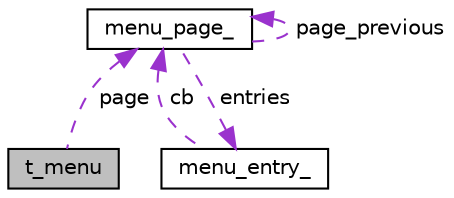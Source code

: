 digraph "t_menu"
{
  edge [fontname="Helvetica",fontsize="10",labelfontname="Helvetica",labelfontsize="10"];
  node [fontname="Helvetica",fontsize="10",shape=record];
  Node1 [label="t_menu",height=0.2,width=0.4,color="black", fillcolor="grey75", style="filled", fontcolor="black"];
  Node2 -> Node1 [dir="back",color="darkorchid3",fontsize="10",style="dashed",label=" page" ,fontname="Helvetica"];
  Node2 [label="menu_page_",height=0.2,width=0.4,color="black", fillcolor="white", style="filled",URL="$structmenu__page__.html"];
  Node2 -> Node2 [dir="back",color="darkorchid3",fontsize="10",style="dashed",label=" page_previous" ,fontname="Helvetica"];
  Node3 -> Node2 [dir="back",color="darkorchid3",fontsize="10",style="dashed",label=" entries" ,fontname="Helvetica"];
  Node3 [label="menu_entry_",height=0.2,width=0.4,color="black", fillcolor="white", style="filled",URL="$structmenu__entry__.html"];
  Node2 -> Node3 [dir="back",color="darkorchid3",fontsize="10",style="dashed",label=" cb" ,fontname="Helvetica"];
}
